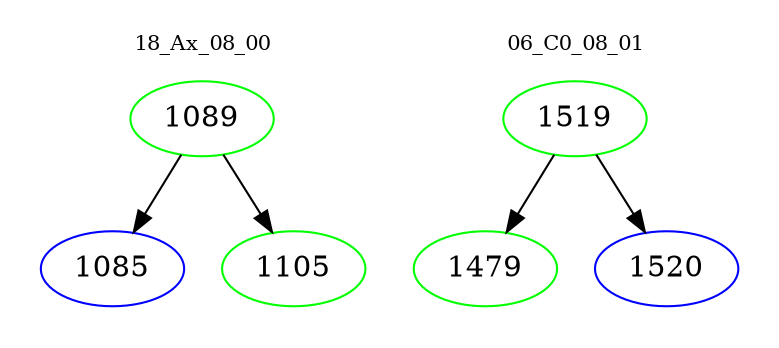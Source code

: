 digraph{
subgraph cluster_0 {
color = white
label = "18_Ax_08_00";
fontsize=10;
T0_1089 [label="1089", color="green"]
T0_1089 -> T0_1085 [color="black"]
T0_1085 [label="1085", color="blue"]
T0_1089 -> T0_1105 [color="black"]
T0_1105 [label="1105", color="green"]
}
subgraph cluster_1 {
color = white
label = "06_C0_08_01";
fontsize=10;
T1_1519 [label="1519", color="green"]
T1_1519 -> T1_1479 [color="black"]
T1_1479 [label="1479", color="green"]
T1_1519 -> T1_1520 [color="black"]
T1_1520 [label="1520", color="blue"]
}
}
